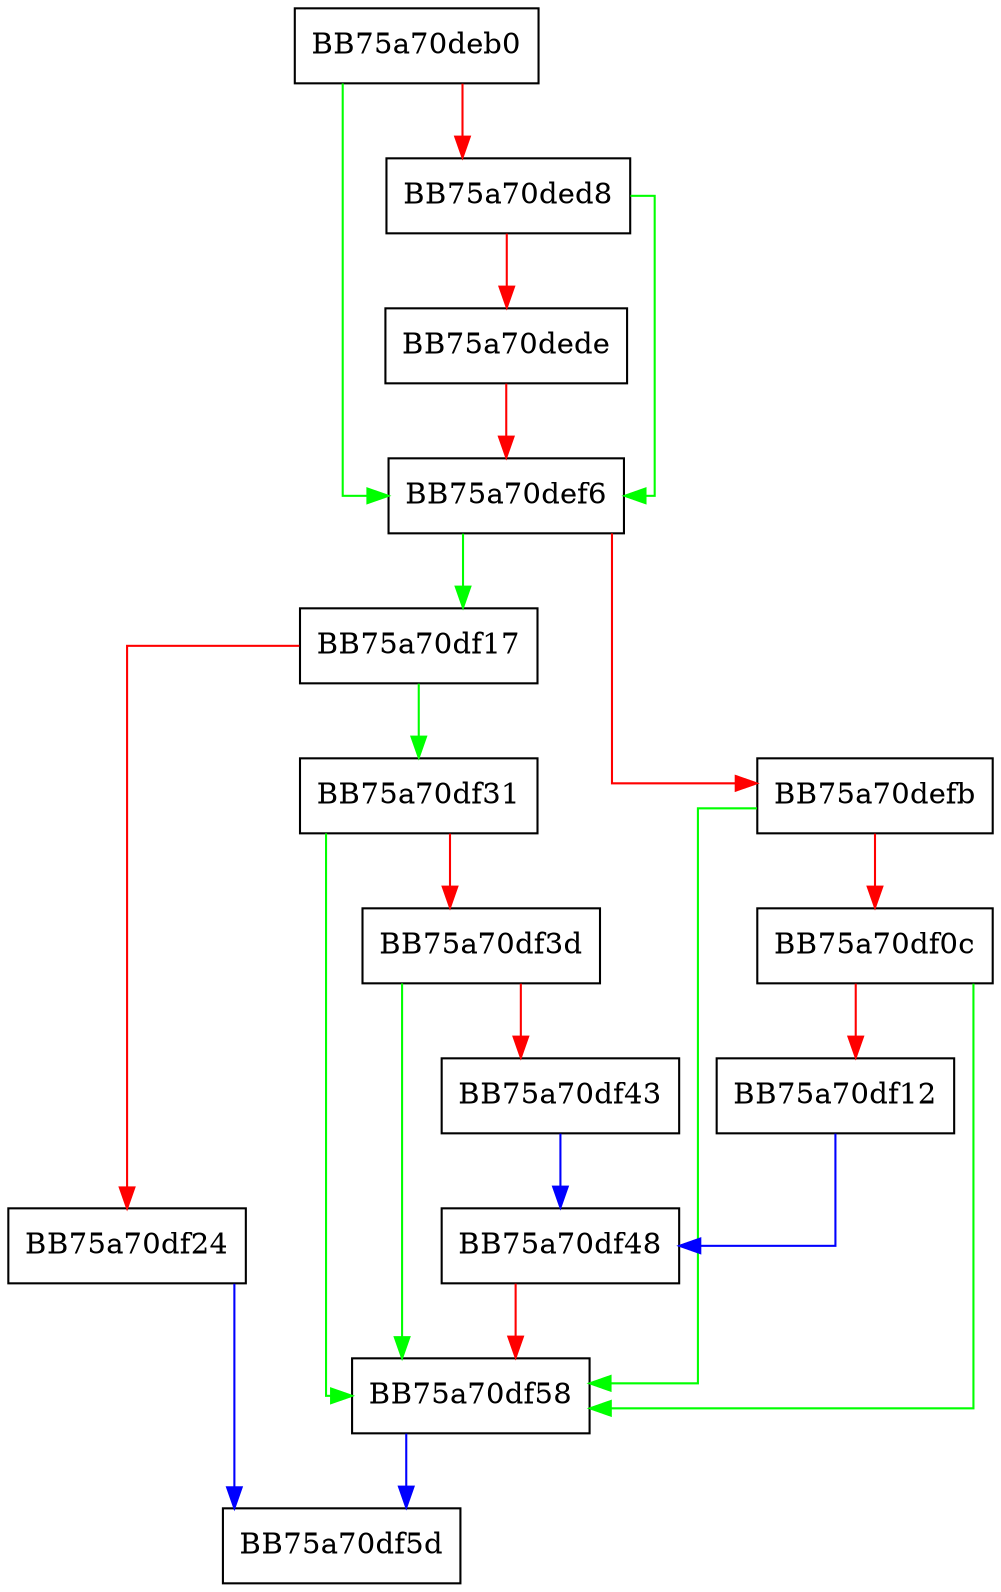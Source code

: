 digraph MpContainerAnalyze {
  node [shape="box"];
  graph [splines=ortho];
  BB75a70deb0 -> BB75a70def6 [color="green"];
  BB75a70deb0 -> BB75a70ded8 [color="red"];
  BB75a70ded8 -> BB75a70def6 [color="green"];
  BB75a70ded8 -> BB75a70dede [color="red"];
  BB75a70dede -> BB75a70def6 [color="red"];
  BB75a70def6 -> BB75a70df17 [color="green"];
  BB75a70def6 -> BB75a70defb [color="red"];
  BB75a70defb -> BB75a70df58 [color="green"];
  BB75a70defb -> BB75a70df0c [color="red"];
  BB75a70df0c -> BB75a70df58 [color="green"];
  BB75a70df0c -> BB75a70df12 [color="red"];
  BB75a70df12 -> BB75a70df48 [color="blue"];
  BB75a70df17 -> BB75a70df31 [color="green"];
  BB75a70df17 -> BB75a70df24 [color="red"];
  BB75a70df24 -> BB75a70df5d [color="blue"];
  BB75a70df31 -> BB75a70df58 [color="green"];
  BB75a70df31 -> BB75a70df3d [color="red"];
  BB75a70df3d -> BB75a70df58 [color="green"];
  BB75a70df3d -> BB75a70df43 [color="red"];
  BB75a70df43 -> BB75a70df48 [color="blue"];
  BB75a70df48 -> BB75a70df58 [color="red"];
  BB75a70df58 -> BB75a70df5d [color="blue"];
}